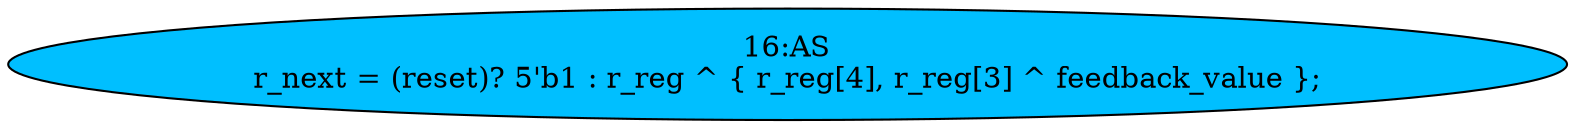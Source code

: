 strict digraph "" {
	node [label="\N"];
	"16:AS"	[ast="<pyverilog.vparser.ast.Assign object at 0x7f44229d7e50>",
		def_var="['r_next']",
		fillcolor=deepskyblue,
		label="16:AS
r_next = (reset)? 5'b1 : r_reg ^ { r_reg[4], r_reg[3] ^ feedback_value };",
		statements="[]",
		style=filled,
		typ=Assign,
		use_var="['reset', 'r_reg', 'r_reg', 'r_reg', 'feedback_value']"];
}
